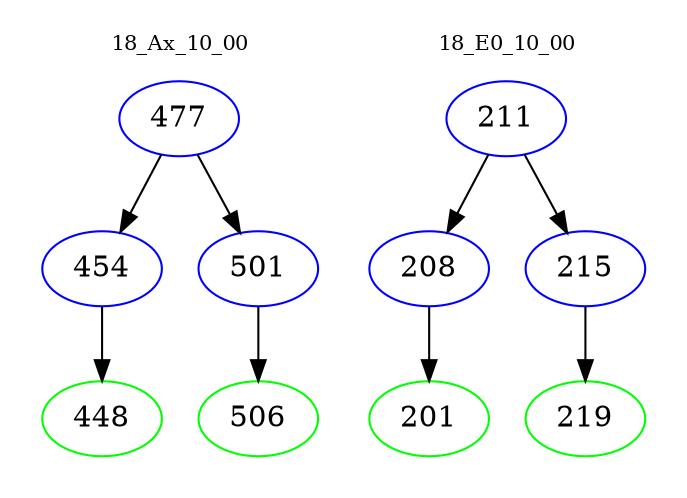 digraph{
subgraph cluster_0 {
color = white
label = "18_Ax_10_00";
fontsize=10;
T0_477 [label="477", color="blue"]
T0_477 -> T0_454 [color="black"]
T0_454 [label="454", color="blue"]
T0_454 -> T0_448 [color="black"]
T0_448 [label="448", color="green"]
T0_477 -> T0_501 [color="black"]
T0_501 [label="501", color="blue"]
T0_501 -> T0_506 [color="black"]
T0_506 [label="506", color="green"]
}
subgraph cluster_1 {
color = white
label = "18_E0_10_00";
fontsize=10;
T1_211 [label="211", color="blue"]
T1_211 -> T1_208 [color="black"]
T1_208 [label="208", color="blue"]
T1_208 -> T1_201 [color="black"]
T1_201 [label="201", color="green"]
T1_211 -> T1_215 [color="black"]
T1_215 [label="215", color="blue"]
T1_215 -> T1_219 [color="black"]
T1_219 [label="219", color="green"]
}
}

